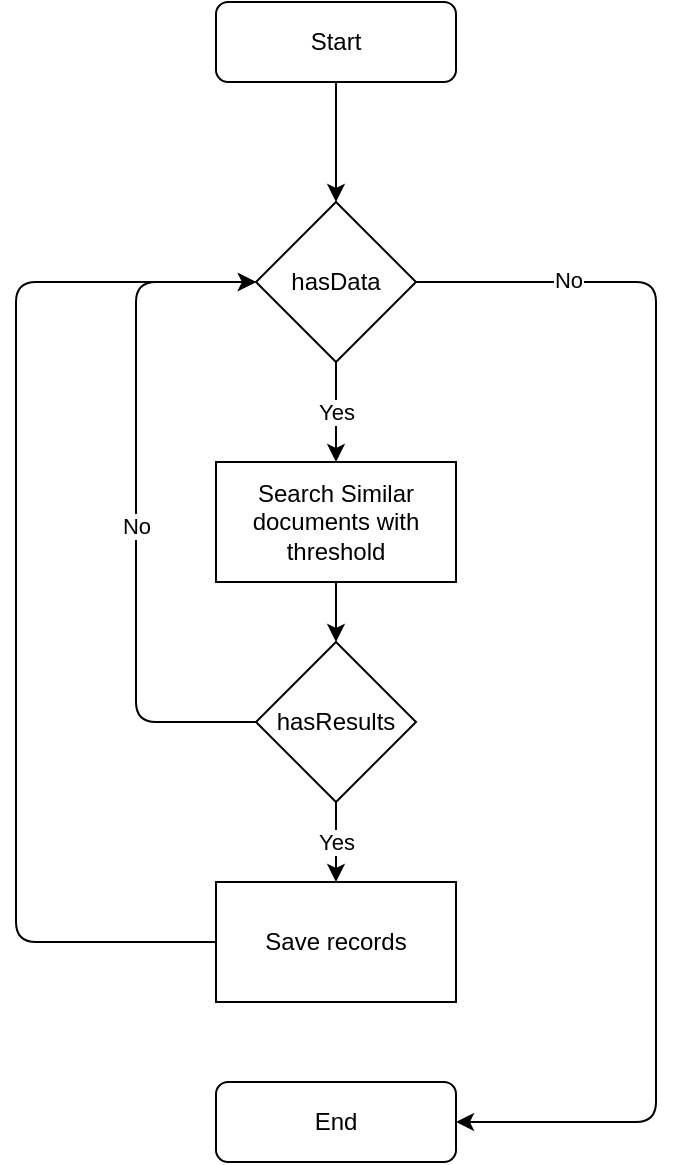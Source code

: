 <mxfile>
    <diagram id="38yinhkGVEoS_lJEbXx4" name="第 1 页">
        <mxGraphModel dx="808" dy="811" grid="1" gridSize="10" guides="1" tooltips="1" connect="1" arrows="1" fold="1" page="1" pageScale="1" pageWidth="850" pageHeight="1100" math="0" shadow="0">
            <root>
                <mxCell id="0"/>
                <mxCell id="1" parent="0"/>
                <mxCell id="5" style="edgeStyle=none;html=1;exitX=0.5;exitY=1;exitDx=0;exitDy=0;" edge="1" parent="1" source="2" target="4">
                    <mxGeometry relative="1" as="geometry"/>
                </mxCell>
                <mxCell id="2" value="Start" style="rounded=1;whiteSpace=wrap;html=1;" vertex="1" parent="1">
                    <mxGeometry x="230" y="70" width="120" height="40" as="geometry"/>
                </mxCell>
                <mxCell id="8" style="edgeStyle=none;html=1;exitX=0.5;exitY=1;exitDx=0;exitDy=0;entryX=0.5;entryY=0;entryDx=0;entryDy=0;" edge="1" parent="1" source="3" target="7">
                    <mxGeometry relative="1" as="geometry"/>
                </mxCell>
                <mxCell id="3" value="Search Similar documents with threshold" style="rounded=0;whiteSpace=wrap;html=1;" vertex="1" parent="1">
                    <mxGeometry x="230" y="300" width="120" height="60" as="geometry"/>
                </mxCell>
                <mxCell id="6" value="Yes" style="edgeStyle=none;html=1;exitX=0.5;exitY=1;exitDx=0;exitDy=0;entryX=0.5;entryY=0;entryDx=0;entryDy=0;" edge="1" parent="1" source="4" target="3">
                    <mxGeometry relative="1" as="geometry"/>
                </mxCell>
                <mxCell id="15" style="edgeStyle=orthogonalEdgeStyle;html=1;exitX=1;exitY=0.5;exitDx=0;exitDy=0;entryX=1;entryY=0.5;entryDx=0;entryDy=0;" edge="1" parent="1" source="4" target="14">
                    <mxGeometry relative="1" as="geometry">
                        <Array as="points">
                            <mxPoint x="450" y="210"/>
                            <mxPoint x="450" y="630"/>
                        </Array>
                    </mxGeometry>
                </mxCell>
                <mxCell id="16" value="No" style="edgeLabel;html=1;align=center;verticalAlign=middle;resizable=0;points=[];" vertex="1" connectable="0" parent="15">
                    <mxGeometry x="-0.762" y="1" relative="1" as="geometry">
                        <mxPoint as="offset"/>
                    </mxGeometry>
                </mxCell>
                <mxCell id="4" value="hasData" style="rhombus;whiteSpace=wrap;html=1;" vertex="1" parent="1">
                    <mxGeometry x="250" y="170" width="80" height="80" as="geometry"/>
                </mxCell>
                <mxCell id="10" value="Yes" style="edgeStyle=none;html=1;exitX=0.5;exitY=1;exitDx=0;exitDy=0;entryX=0.5;entryY=0;entryDx=0;entryDy=0;" edge="1" parent="1" source="7" target="9">
                    <mxGeometry relative="1" as="geometry"/>
                </mxCell>
                <mxCell id="11" style="edgeStyle=orthogonalEdgeStyle;html=1;exitX=0;exitY=0.5;exitDx=0;exitDy=0;entryX=0;entryY=0.5;entryDx=0;entryDy=0;" edge="1" parent="1" source="7" target="4">
                    <mxGeometry relative="1" as="geometry">
                        <Array as="points">
                            <mxPoint x="190" y="430"/>
                            <mxPoint x="190" y="210"/>
                        </Array>
                    </mxGeometry>
                </mxCell>
                <mxCell id="12" value="No" style="edgeLabel;html=1;align=center;verticalAlign=middle;resizable=0;points=[];" vertex="1" connectable="0" parent="11">
                    <mxGeometry x="-0.071" relative="1" as="geometry">
                        <mxPoint as="offset"/>
                    </mxGeometry>
                </mxCell>
                <mxCell id="7" value="hasResults" style="rhombus;whiteSpace=wrap;html=1;" vertex="1" parent="1">
                    <mxGeometry x="250" y="390" width="80" height="80" as="geometry"/>
                </mxCell>
                <mxCell id="13" style="edgeStyle=orthogonalEdgeStyle;html=1;exitX=0;exitY=0.5;exitDx=0;exitDy=0;entryX=0;entryY=0.5;entryDx=0;entryDy=0;" edge="1" parent="1" source="9" target="4">
                    <mxGeometry relative="1" as="geometry">
                        <Array as="points">
                            <mxPoint x="130" y="540"/>
                            <mxPoint x="130" y="210"/>
                        </Array>
                    </mxGeometry>
                </mxCell>
                <mxCell id="9" value="Save records" style="rounded=0;whiteSpace=wrap;html=1;" vertex="1" parent="1">
                    <mxGeometry x="230" y="510" width="120" height="60" as="geometry"/>
                </mxCell>
                <mxCell id="14" value="End" style="rounded=1;whiteSpace=wrap;html=1;" vertex="1" parent="1">
                    <mxGeometry x="230" y="610" width="120" height="40" as="geometry"/>
                </mxCell>
            </root>
        </mxGraphModel>
    </diagram>
</mxfile>